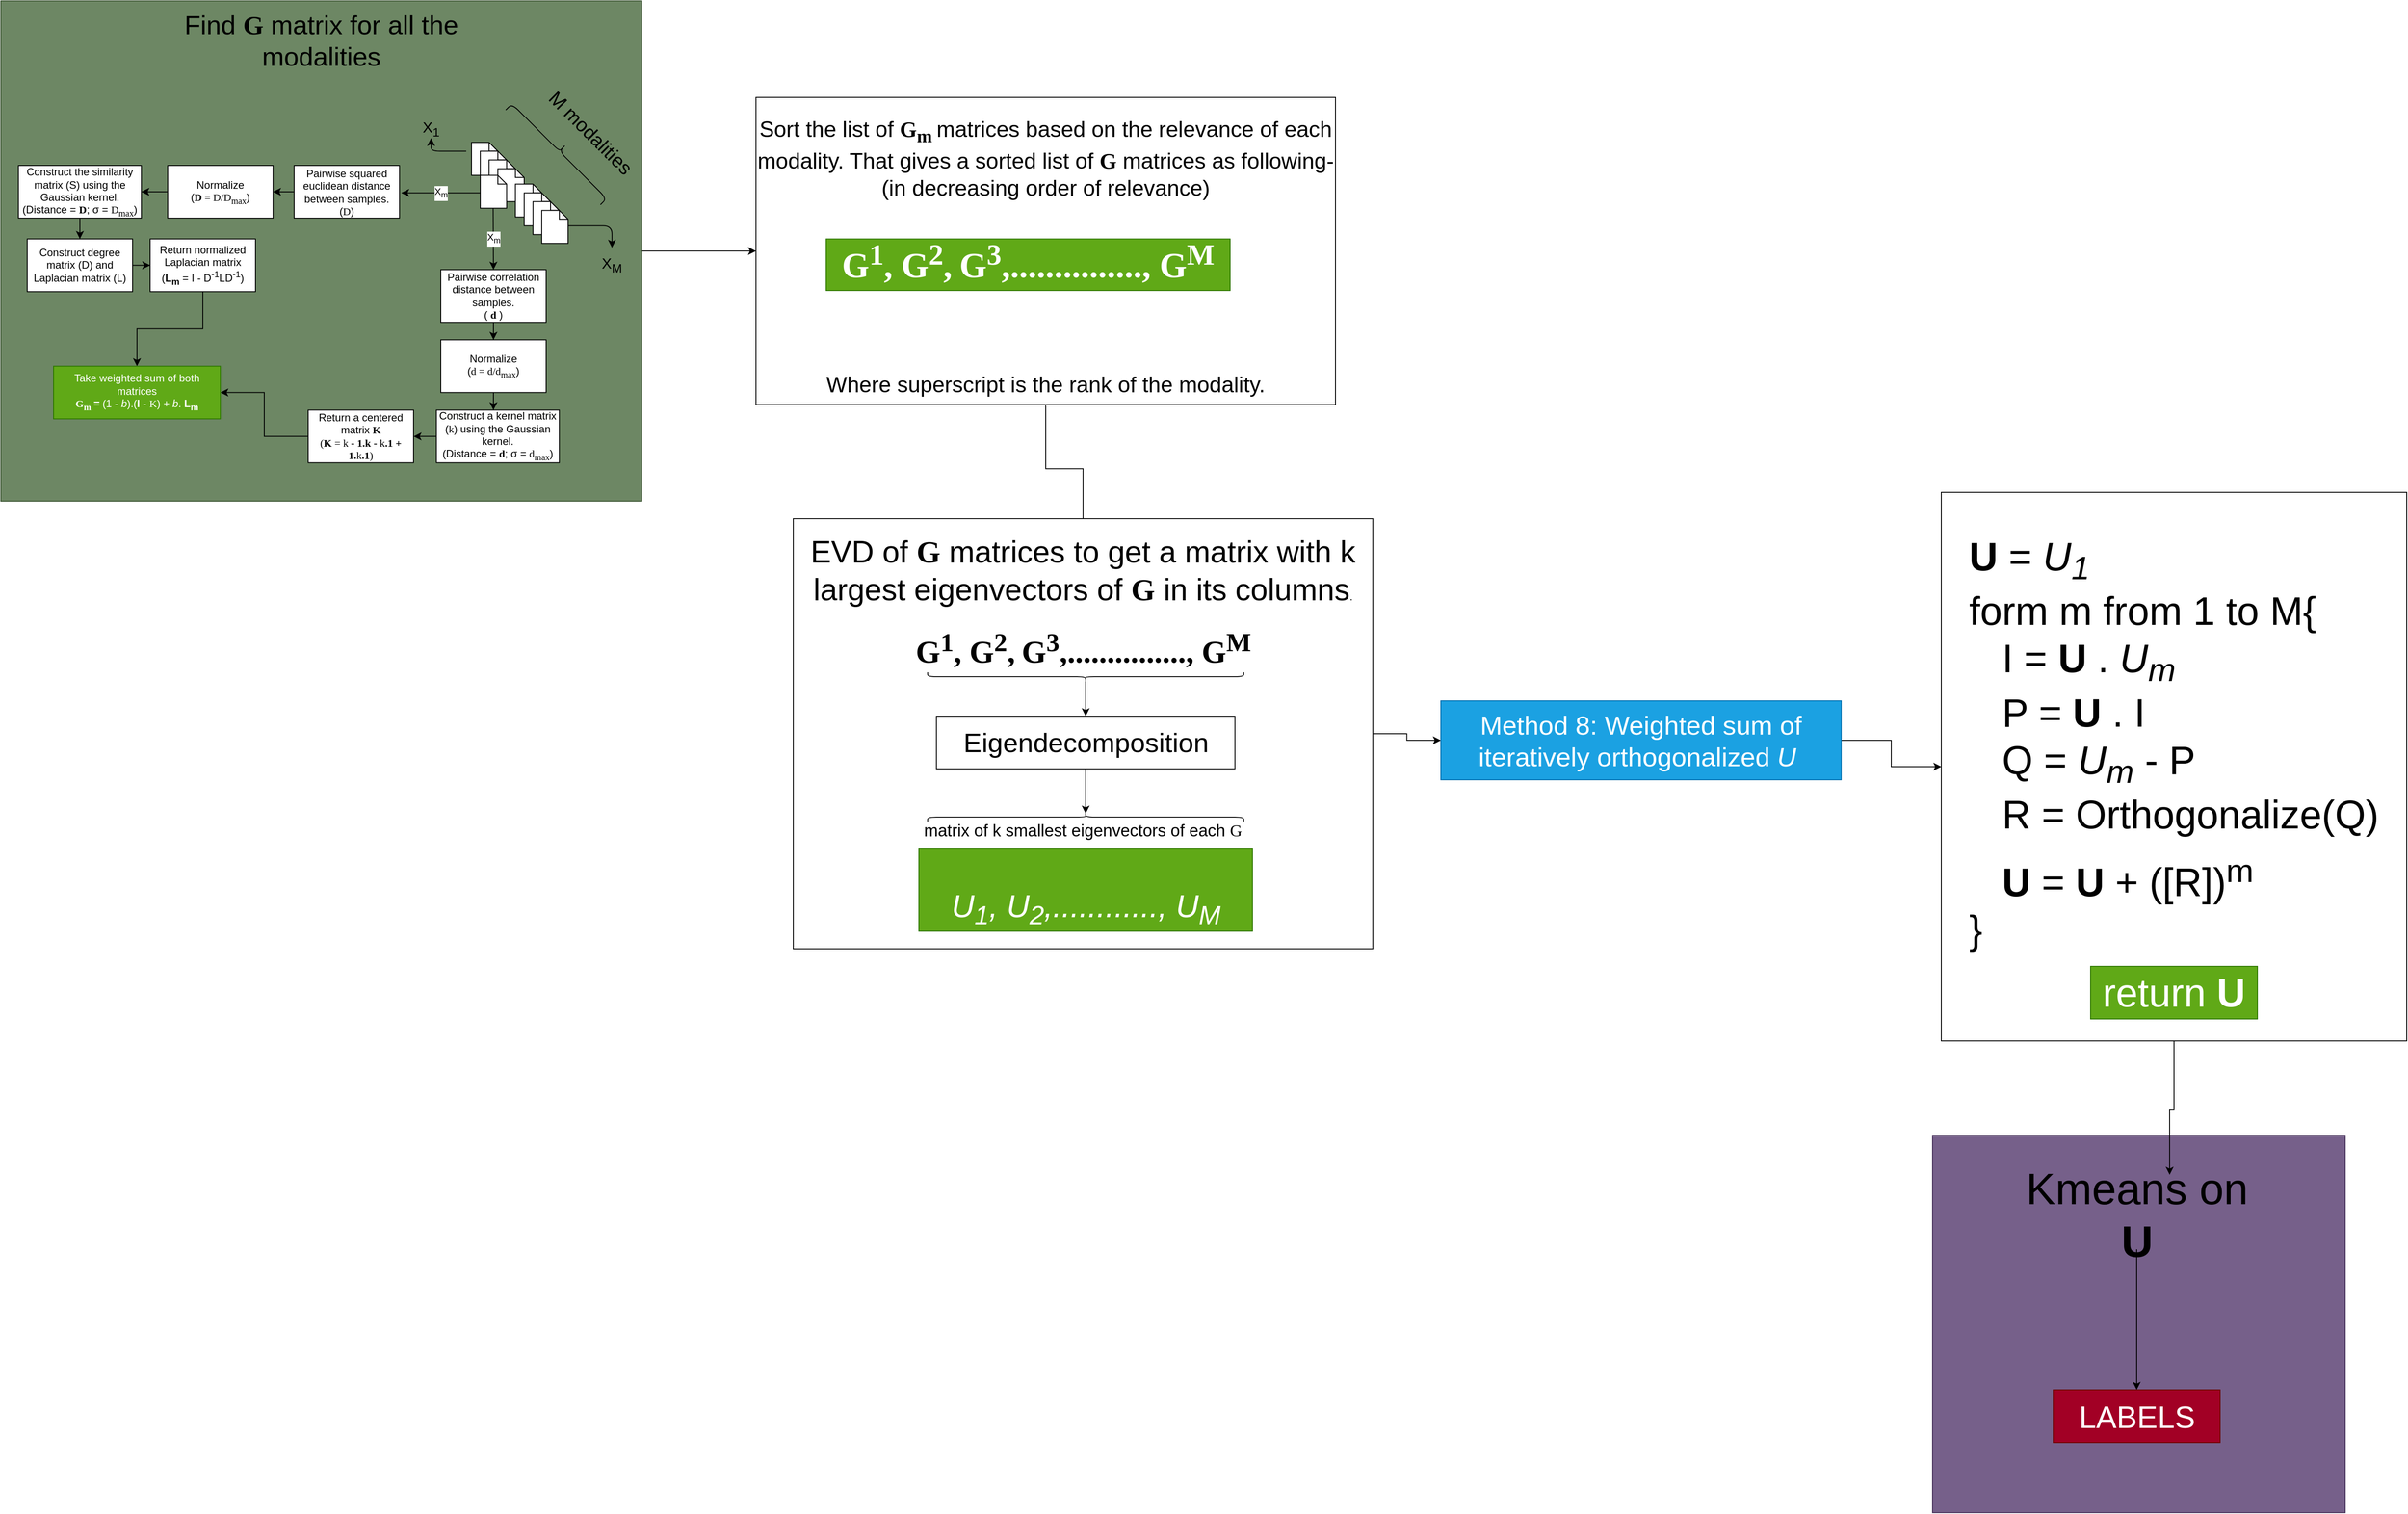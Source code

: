 <mxfile version="13.10.2" type="github">
  <diagram id="eScWJQXt0Zm0XJ2qCBdH" name="Page-1">
    <mxGraphModel dx="4005" dy="1805" grid="1" gridSize="10" guides="1" tooltips="1" connect="1" arrows="1" fold="1" page="1" pageScale="1" pageWidth="850" pageHeight="1100" math="0" shadow="0">
      <root>
        <mxCell id="0" />
        <mxCell id="1" parent="0" />
        <mxCell id="EXkiIg57ss1Epixbn9bt-1" style="edgeStyle=orthogonalEdgeStyle;rounded=0;orthogonalLoop=1;jettySize=auto;html=1;entryX=0;entryY=0.5;entryDx=0;entryDy=0;" edge="1" parent="1" source="EXkiIg57ss1Epixbn9bt-3" target="EXkiIg57ss1Epixbn9bt-44">
          <mxGeometry relative="1" as="geometry" />
        </mxCell>
        <mxCell id="EXkiIg57ss1Epixbn9bt-3" value="" style="rounded=0;whiteSpace=wrap;html=1;fillColor=#6d8764;strokeColor=#3A5431;fontColor=#ffffff;" vertex="1" parent="1">
          <mxGeometry x="-330" y="100" width="730" height="570" as="geometry" />
        </mxCell>
        <mxCell id="EXkiIg57ss1Epixbn9bt-4" value="" style="shape=note;whiteSpace=wrap;html=1;backgroundOutline=1;darkOpacity=0.05;size=10;" vertex="1" parent="1">
          <mxGeometry x="206" y="261.25" width="30" height="37.5" as="geometry" />
        </mxCell>
        <mxCell id="EXkiIg57ss1Epixbn9bt-5" value="" style="shape=note;whiteSpace=wrap;html=1;backgroundOutline=1;darkOpacity=0.05;size=10;" vertex="1" parent="1">
          <mxGeometry x="216" y="271.25" width="30" height="37.5" as="geometry" />
        </mxCell>
        <mxCell id="EXkiIg57ss1Epixbn9bt-6" value="" style="shape=note;whiteSpace=wrap;html=1;backgroundOutline=1;darkOpacity=0.05;size=10;" vertex="1" parent="1">
          <mxGeometry x="226" y="281.25" width="30" height="37.5" as="geometry" />
        </mxCell>
        <mxCell id="EXkiIg57ss1Epixbn9bt-7" value="" style="shape=note;whiteSpace=wrap;html=1;backgroundOutline=1;darkOpacity=0.05;size=10;" vertex="1" parent="1">
          <mxGeometry x="236" y="291.25" width="30" height="37.5" as="geometry" />
        </mxCell>
        <mxCell id="EXkiIg57ss1Epixbn9bt-8" value="" style="shape=note;whiteSpace=wrap;html=1;backgroundOutline=1;darkOpacity=0.05;size=10;" vertex="1" parent="1">
          <mxGeometry x="256" y="308.75" width="30" height="37.5" as="geometry" />
        </mxCell>
        <mxCell id="EXkiIg57ss1Epixbn9bt-9" value="" style="shape=note;whiteSpace=wrap;html=1;backgroundOutline=1;darkOpacity=0.05;size=10;" vertex="1" parent="1">
          <mxGeometry x="266" y="318.75" width="30" height="37.5" as="geometry" />
        </mxCell>
        <mxCell id="EXkiIg57ss1Epixbn9bt-10" value="" style="shape=note;whiteSpace=wrap;html=1;backgroundOutline=1;darkOpacity=0.05;size=10;" vertex="1" parent="1">
          <mxGeometry x="276" y="328.75" width="30" height="37.5" as="geometry" />
        </mxCell>
        <mxCell id="EXkiIg57ss1Epixbn9bt-11" value="" style="shape=note;whiteSpace=wrap;html=1;backgroundOutline=1;darkOpacity=0.05;size=10;" vertex="1" parent="1">
          <mxGeometry x="286" y="338.75" width="30" height="37.5" as="geometry" />
        </mxCell>
        <mxCell id="EXkiIg57ss1Epixbn9bt-12" value="" style="shape=note;whiteSpace=wrap;html=1;backgroundOutline=1;darkOpacity=0.05;size=10;" vertex="1" parent="1">
          <mxGeometry x="216" y="298.75" width="30" height="37.5" as="geometry" />
        </mxCell>
        <mxCell id="EXkiIg57ss1Epixbn9bt-13" value="" style="edgeStyle=segmentEdgeStyle;endArrow=classic;html=1;" edge="1" parent="1" target="EXkiIg57ss1Epixbn9bt-14">
          <mxGeometry width="50" height="50" relative="1" as="geometry">
            <mxPoint x="200" y="271.25" as="sourcePoint" />
            <mxPoint x="160" y="246.25" as="targetPoint" />
          </mxGeometry>
        </mxCell>
        <mxCell id="EXkiIg57ss1Epixbn9bt-14" value="&lt;font style=&quot;font-size: 17px&quot;&gt;X&lt;sub&gt;1&lt;/sub&gt;&lt;/font&gt;" style="text;html=1;strokeColor=none;fillColor=none;align=center;verticalAlign=middle;whiteSpace=wrap;rounded=0;" vertex="1" parent="1">
          <mxGeometry x="140" y="236.25" width="40" height="20" as="geometry" />
        </mxCell>
        <mxCell id="EXkiIg57ss1Epixbn9bt-15" value="" style="edgeStyle=segmentEdgeStyle;endArrow=classic;html=1;" edge="1" parent="1">
          <mxGeometry width="50" height="50" relative="1" as="geometry">
            <mxPoint x="316" y="356.25" as="sourcePoint" />
            <mxPoint x="366" y="381.25" as="targetPoint" />
          </mxGeometry>
        </mxCell>
        <mxCell id="EXkiIg57ss1Epixbn9bt-16" value="&lt;font style=&quot;font-size: 17px&quot;&gt;X&lt;sub&gt;M&lt;/sub&gt;&lt;/font&gt;" style="text;html=1;strokeColor=none;fillColor=none;align=center;verticalAlign=middle;whiteSpace=wrap;rounded=0;" vertex="1" parent="1">
          <mxGeometry x="346" y="391.25" width="40" height="20" as="geometry" />
        </mxCell>
        <mxCell id="EXkiIg57ss1Epixbn9bt-17" value="" style="endArrow=classic;html=1;" edge="1" parent="1">
          <mxGeometry relative="1" as="geometry">
            <mxPoint x="216" y="318.75" as="sourcePoint" />
            <mxPoint x="126" y="318.75" as="targetPoint" />
          </mxGeometry>
        </mxCell>
        <mxCell id="EXkiIg57ss1Epixbn9bt-18" value="X&lt;sub&gt;m&lt;/sub&gt;" style="edgeLabel;resizable=0;html=1;align=center;verticalAlign=middle;" connectable="0" vertex="1" parent="EXkiIg57ss1Epixbn9bt-17">
          <mxGeometry relative="1" as="geometry" />
        </mxCell>
        <mxCell id="EXkiIg57ss1Epixbn9bt-19" style="edgeStyle=orthogonalEdgeStyle;rounded=0;orthogonalLoop=1;jettySize=auto;html=1;" edge="1" parent="1" source="EXkiIg57ss1Epixbn9bt-20" target="EXkiIg57ss1Epixbn9bt-22">
          <mxGeometry relative="1" as="geometry">
            <mxPoint x="-60" y="317.5" as="targetPoint" />
          </mxGeometry>
        </mxCell>
        <mxCell id="EXkiIg57ss1Epixbn9bt-20" value="&lt;div&gt;Pairwise squared euclidean distance between samples.&lt;/div&gt;&lt;div&gt;(&lt;font data-font-src=&quot;https://fonts.googleapis.com/css?family=Dancing+Script&quot; face=&quot;Dancing Script&quot;&gt;D&lt;/font&gt;)&lt;br&gt;&lt;/div&gt;" style="rounded=0;whiteSpace=wrap;html=1;" vertex="1" parent="1">
          <mxGeometry x="4" y="287.5" width="120" height="60" as="geometry" />
        </mxCell>
        <mxCell id="EXkiIg57ss1Epixbn9bt-21" style="edgeStyle=orthogonalEdgeStyle;rounded=0;orthogonalLoop=1;jettySize=auto;html=1;" edge="1" parent="1" source="EXkiIg57ss1Epixbn9bt-22" target="EXkiIg57ss1Epixbn9bt-24">
          <mxGeometry relative="1" as="geometry">
            <mxPoint x="-180" y="317.5" as="targetPoint" />
          </mxGeometry>
        </mxCell>
        <mxCell id="EXkiIg57ss1Epixbn9bt-22" value="&lt;div&gt;Normalize &lt;font data-font-src=&quot;https://fonts.googleapis.com/css?family=Dancing+Script&quot; face=&quot;Dancing Script&quot;&gt;&lt;br&gt;&lt;/font&gt;&lt;/div&gt;&lt;div&gt;&lt;font data-font-src=&quot;https://fonts.googleapis.com/css?family=Dancing+Script&quot; face=&quot;Dancing Script&quot;&gt;&lt;font face=&quot;Helvetica&quot;&gt;(&lt;/font&gt;&lt;b&gt;D&lt;/b&gt; = D/D&lt;sub&gt;max&lt;/sub&gt;&lt;font face=&quot;Helvetica&quot;&gt;)&lt;/font&gt;&lt;/font&gt;&lt;/div&gt;" style="rounded=0;whiteSpace=wrap;html=1;" vertex="1" parent="1">
          <mxGeometry x="-140" y="287.5" width="120" height="60" as="geometry" />
        </mxCell>
        <mxCell id="EXkiIg57ss1Epixbn9bt-23" style="edgeStyle=orthogonalEdgeStyle;rounded=0;orthogonalLoop=1;jettySize=auto;html=1;" edge="1" parent="1" source="EXkiIg57ss1Epixbn9bt-24" target="EXkiIg57ss1Epixbn9bt-26">
          <mxGeometry relative="1" as="geometry">
            <mxPoint x="-240" y="376.25" as="targetPoint" />
          </mxGeometry>
        </mxCell>
        <mxCell id="EXkiIg57ss1Epixbn9bt-24" value="&lt;div&gt;Construct the similarity matrix (S) using the Gaussian kernel.&lt;/div&gt;&lt;div&gt;(Distance = &lt;b&gt;&lt;font data-font-src=&quot;https://fonts.googleapis.com/css?family=Dancing+Script&quot; face=&quot;Dancing Script&quot;&gt;D&lt;/font&gt;&lt;/b&gt;; &lt;span class=&quot;Grek headword&quot;&gt;σ = &lt;font data-font-src=&quot;https://fonts.googleapis.com/css?family=Dancing+Script&quot; face=&quot;Dancing Script&quot;&gt;D&lt;sub&gt;max&lt;/sub&gt;&lt;/font&gt;&lt;/span&gt;)&lt;br&gt;&lt;/div&gt;" style="rounded=0;whiteSpace=wrap;html=1;" vertex="1" parent="1">
          <mxGeometry x="-310" y="287.5" width="140" height="60" as="geometry" />
        </mxCell>
        <mxCell id="EXkiIg57ss1Epixbn9bt-25" style="edgeStyle=orthogonalEdgeStyle;rounded=0;orthogonalLoop=1;jettySize=auto;html=1;" edge="1" parent="1" source="EXkiIg57ss1Epixbn9bt-26" target="EXkiIg57ss1Epixbn9bt-28">
          <mxGeometry relative="1" as="geometry">
            <mxPoint x="-240" y="466.25" as="targetPoint" />
          </mxGeometry>
        </mxCell>
        <mxCell id="EXkiIg57ss1Epixbn9bt-26" value="Construct degree matrix (D) and Laplacian matrix (L)" style="rounded=0;whiteSpace=wrap;html=1;" vertex="1" parent="1">
          <mxGeometry x="-300" y="371.25" width="120" height="60" as="geometry" />
        </mxCell>
        <mxCell id="EXkiIg57ss1Epixbn9bt-27" style="edgeStyle=orthogonalEdgeStyle;rounded=0;orthogonalLoop=1;jettySize=auto;html=1;" edge="1" parent="1" source="EXkiIg57ss1Epixbn9bt-28" target="EXkiIg57ss1Epixbn9bt-39">
          <mxGeometry relative="1" as="geometry">
            <mxPoint x="-100" y="556.25" as="targetPoint" />
          </mxGeometry>
        </mxCell>
        <mxCell id="EXkiIg57ss1Epixbn9bt-28" value="&lt;div&gt;Return normalized Laplacian matrix&lt;/div&gt;&lt;div&gt;(&lt;b&gt;L&lt;sub&gt;m&lt;/sub&gt; &lt;/b&gt;=&lt;b&gt; &lt;/b&gt;I - D&lt;sup&gt;-1&lt;/sup&gt;LD&lt;sup&gt;-1&lt;/sup&gt;)&lt;br&gt;&lt;/div&gt;" style="rounded=0;whiteSpace=wrap;html=1;" vertex="1" parent="1">
          <mxGeometry x="-160" y="371.25" width="120" height="60" as="geometry" />
        </mxCell>
        <mxCell id="EXkiIg57ss1Epixbn9bt-29" value="" style="endArrow=classic;html=1;" edge="1" parent="1">
          <mxGeometry relative="1" as="geometry">
            <mxPoint x="230.66" y="336.25" as="sourcePoint" />
            <mxPoint x="231" y="406.25" as="targetPoint" />
          </mxGeometry>
        </mxCell>
        <mxCell id="EXkiIg57ss1Epixbn9bt-30" value="X&lt;sub&gt;m&lt;/sub&gt;" style="edgeLabel;resizable=0;html=1;align=center;verticalAlign=middle;" connectable="0" vertex="1" parent="EXkiIg57ss1Epixbn9bt-29">
          <mxGeometry relative="1" as="geometry" />
        </mxCell>
        <mxCell id="EXkiIg57ss1Epixbn9bt-31" style="edgeStyle=orthogonalEdgeStyle;rounded=0;orthogonalLoop=1;jettySize=auto;html=1;entryX=0.5;entryY=0;entryDx=0;entryDy=0;" edge="1" parent="1" source="EXkiIg57ss1Epixbn9bt-32" target="EXkiIg57ss1Epixbn9bt-34">
          <mxGeometry relative="1" as="geometry" />
        </mxCell>
        <mxCell id="EXkiIg57ss1Epixbn9bt-32" value="&lt;div&gt;Pairwise correlation distance between samples.&lt;/div&gt;&lt;div&gt;( &lt;b&gt;&lt;font data-font-src=&quot;https://fonts.googleapis.com/css?family=Dancing+Script&quot; face=&quot;Dancing Script&quot;&gt;d&lt;/font&gt;&lt;/b&gt; )&lt;br&gt;&lt;/div&gt;" style="rounded=0;whiteSpace=wrap;html=1;" vertex="1" parent="1">
          <mxGeometry x="171" y="406.25" width="120" height="60" as="geometry" />
        </mxCell>
        <mxCell id="EXkiIg57ss1Epixbn9bt-33" style="edgeStyle=orthogonalEdgeStyle;rounded=0;orthogonalLoop=1;jettySize=auto;html=1;entryX=0.464;entryY=0;entryDx=0;entryDy=0;entryPerimeter=0;" edge="1" parent="1" source="EXkiIg57ss1Epixbn9bt-34" target="EXkiIg57ss1Epixbn9bt-36">
          <mxGeometry relative="1" as="geometry" />
        </mxCell>
        <mxCell id="EXkiIg57ss1Epixbn9bt-34" value="&lt;div&gt;Normalize &lt;font data-font-src=&quot;https://fonts.googleapis.com/css?family=Dancing+Script&quot; face=&quot;Dancing Script&quot;&gt;&lt;br&gt;&lt;/font&gt;&lt;/div&gt;&lt;div&gt;&lt;font data-font-src=&quot;https://fonts.googleapis.com/css?family=Dancing+Script&quot; face=&quot;Dancing Script&quot;&gt;&lt;font face=&quot;Helvetica&quot;&gt;(&lt;/font&gt;d = d/d&lt;sub&gt;max&lt;/sub&gt;&lt;font face=&quot;Helvetica&quot;&gt;)&lt;/font&gt;&lt;/font&gt;&lt;/div&gt;" style="rounded=0;whiteSpace=wrap;html=1;" vertex="1" parent="1">
          <mxGeometry x="171" y="486.25" width="120" height="60" as="geometry" />
        </mxCell>
        <mxCell id="EXkiIg57ss1Epixbn9bt-35" style="edgeStyle=orthogonalEdgeStyle;rounded=0;orthogonalLoop=1;jettySize=auto;html=1;" edge="1" parent="1" source="EXkiIg57ss1Epixbn9bt-36" target="EXkiIg57ss1Epixbn9bt-38">
          <mxGeometry relative="1" as="geometry">
            <mxPoint x="236" y="646.25" as="targetPoint" />
          </mxGeometry>
        </mxCell>
        <mxCell id="EXkiIg57ss1Epixbn9bt-36" value="&lt;div&gt;Construct a kernel matrix (&lt;font data-font-src=&quot;https://fonts.googleapis.com/css?family=Dancing+Script&quot; face=&quot;Dancing Script&quot;&gt;k&lt;/font&gt;) using the Gaussian kernel.&lt;/div&gt;&lt;div&gt;(Distance = &lt;font face=&quot;Dancing Script&quot;&gt;&lt;b&gt;d&lt;/b&gt;&lt;/font&gt;; &lt;span class=&quot;Grek headword&quot;&gt;σ = &lt;font data-font-src=&quot;https://fonts.googleapis.com/css?family=Dancing+Script&quot; face=&quot;Dancing Script&quot;&gt;d&lt;sub&gt;max&lt;/sub&gt;&lt;/font&gt;&lt;/span&gt;)&lt;br&gt;&lt;/div&gt;" style="rounded=0;whiteSpace=wrap;html=1;" vertex="1" parent="1">
          <mxGeometry x="166" y="566.25" width="140" height="60" as="geometry" />
        </mxCell>
        <mxCell id="EXkiIg57ss1Epixbn9bt-37" style="edgeStyle=orthogonalEdgeStyle;rounded=0;orthogonalLoop=1;jettySize=auto;html=1;" edge="1" parent="1" source="EXkiIg57ss1Epixbn9bt-38" target="EXkiIg57ss1Epixbn9bt-39">
          <mxGeometry relative="1" as="geometry">
            <mxPoint x="-80" y="596.25" as="targetPoint" />
          </mxGeometry>
        </mxCell>
        <mxCell id="EXkiIg57ss1Epixbn9bt-38" value="&lt;div&gt;Return a centered matrix &lt;b&gt;&lt;font data-font-src=&quot;https://fonts.googleapis.com/css?family=Dancing+Script&quot; face=&quot;Dancing Script&quot;&gt;K&lt;/font&gt;&lt;/b&gt;&lt;/div&gt;&lt;div&gt;&lt;font data-font-src=&quot;https://fonts.googleapis.com/css?family=Dancing+Script&quot; face=&quot;Dancing Script&quot;&gt;(&lt;b&gt;K&lt;/b&gt; = k &lt;font face=&quot;Times New Roman&quot;&gt;&lt;b&gt;- 1.&lt;font data-font-src=&quot;https://fonts.googleapis.com/css?family=Dancing+Script&quot; face=&quot;Dancing Script&quot;&gt;k&lt;/font&gt; - &lt;/b&gt;&lt;font data-font-src=&quot;https://fonts.googleapis.com/css?family=Dancing+Script&quot; face=&quot;Dancing Script&quot;&gt;k&lt;/font&gt;&lt;b&gt;.1 + 1.&lt;/b&gt;&lt;font data-font-src=&quot;https://fonts.googleapis.com/css?family=Dancing+Script&quot; face=&quot;Dancing Script&quot;&gt;k&lt;/font&gt;&lt;b&gt;.1&lt;/b&gt;&lt;/font&gt;)&lt;/font&gt;&lt;/div&gt;" style="rounded=0;whiteSpace=wrap;html=1;" vertex="1" parent="1">
          <mxGeometry x="20" y="566.25" width="120" height="60" as="geometry" />
        </mxCell>
        <mxCell id="EXkiIg57ss1Epixbn9bt-39" value="&lt;div&gt;Take weighted sum of both matrices&lt;/div&gt;&lt;div&gt;&lt;b&gt;&lt;font data-font-src=&quot;https://fonts.googleapis.com/css?family=Dancing+Script&quot; face=&quot;Dancing Script&quot;&gt;G&lt;sub&gt;m&lt;/sub&gt; &lt;font face=&quot;Helvetica&quot;&gt;=&lt;/font&gt; &lt;/font&gt;&lt;/b&gt;&lt;font data-font-src=&quot;https://fonts.googleapis.com/css?family=Dancing+Script&quot; face=&quot;Dancing Script&quot;&gt;&lt;font face=&quot;Helvetica&quot;&gt;(1 - &lt;i&gt;b&lt;/i&gt;).(&lt;b&gt;I&lt;/b&gt; - &lt;font data-font-src=&quot;https://fonts.googleapis.com/css?family=Dancing+Script&quot; face=&quot;Dancing Script&quot;&gt;K&lt;/font&gt;) +&lt;i&gt; b&lt;/i&gt;. &lt;b&gt;L&lt;sub&gt;m&lt;/sub&gt;&lt;/b&gt;&lt;/font&gt;&lt;/font&gt;&lt;br&gt;&lt;/div&gt;" style="rounded=0;whiteSpace=wrap;html=1;fillColor=#60a917;strokeColor=#2D7600;fontColor=#ffffff;" vertex="1" parent="1">
          <mxGeometry x="-270" y="516.25" width="190" height="60" as="geometry" />
        </mxCell>
        <mxCell id="EXkiIg57ss1Epixbn9bt-40" value="" style="shape=curlyBracket;whiteSpace=wrap;html=1;rounded=1;rotation=135;" vertex="1" parent="1">
          <mxGeometry x="296" y="195" width="20" height="152.5" as="geometry" />
        </mxCell>
        <mxCell id="EXkiIg57ss1Epixbn9bt-41" value="&lt;font style=&quot;font-size: 22px&quot;&gt;M modalities&lt;/font&gt;" style="text;html=1;strokeColor=none;fillColor=none;align=center;verticalAlign=middle;whiteSpace=wrap;rounded=0;rotation=45;" vertex="1" parent="1">
          <mxGeometry x="276" y="241.25" width="130" height="20" as="geometry" />
        </mxCell>
        <mxCell id="EXkiIg57ss1Epixbn9bt-42" value="&lt;font style=&quot;font-size: 30px&quot;&gt;Find &lt;/font&gt;&lt;font style=&quot;font-size: 30px&quot;&gt;&lt;b&gt;&lt;font data-font-src=&quot;https://fonts.googleapis.com/css?family=Dancing+Script&quot; face=&quot;Dancing Script&quot;&gt;G&lt;/font&gt;&lt;/b&gt; matrix for all the modalities&lt;/font&gt;" style="text;html=1;strokeColor=none;fillColor=none;align=center;verticalAlign=middle;whiteSpace=wrap;rounded=0;" vertex="1" parent="1">
          <mxGeometry x="-122" y="135" width="314" height="20" as="geometry" />
        </mxCell>
        <mxCell id="EXkiIg57ss1Epixbn9bt-43" style="edgeStyle=orthogonalEdgeStyle;rounded=0;orthogonalLoop=1;jettySize=auto;html=1;entryX=0.5;entryY=0;entryDx=0;entryDy=0;" edge="1" parent="1" source="EXkiIg57ss1Epixbn9bt-44" target="EXkiIg57ss1Epixbn9bt-65">
          <mxGeometry relative="1" as="geometry" />
        </mxCell>
        <mxCell id="EXkiIg57ss1Epixbn9bt-44" value="" style="rounded=0;whiteSpace=wrap;html=1;" vertex="1" parent="1">
          <mxGeometry x="530" y="210" width="660" height="350" as="geometry" />
        </mxCell>
        <mxCell id="EXkiIg57ss1Epixbn9bt-45" value="&lt;font style=&quot;font-size: 25px&quot;&gt;&lt;br&gt;&lt;/font&gt;&lt;div style=&quot;font-size: 25px&quot;&gt;&lt;font style=&quot;font-size: 25px&quot;&gt;Sort the list of &lt;/font&gt;&lt;font style=&quot;font-size: 25px&quot;&gt;&lt;b&gt;&lt;font data-font-src=&quot;https://fonts.googleapis.com/css?family=Dancing+Script&quot; style=&quot;font-size: 25px&quot; face=&quot;Dancing Script&quot;&gt;G&lt;sub&gt;m&lt;/sub&gt;&lt;/font&gt;&lt;/b&gt;&lt;/font&gt;&lt;font style=&quot;font-size: 25px&quot;&gt;&lt;b&gt;&lt;font data-font-src=&quot;https://fonts.googleapis.com/css?family=Dancing+Script&quot; style=&quot;font-size: 25px&quot; face=&quot;Dancing Script&quot;&gt;&lt;sub&gt; &lt;/sub&gt;&lt;/font&gt;&lt;/b&gt;&lt;/font&gt;&lt;font style=&quot;font-size: 25px&quot;&gt;matrices based on the relevance of each modality.&lt;/font&gt;&lt;font style=&quot;font-size: 25px&quot;&gt; &lt;font style=&quot;font-size: 25px&quot;&gt;That gives a sorted list of &lt;/font&gt;&lt;font style=&quot;font-size: 25px&quot;&gt;&lt;font style=&quot;font-size: 25px&quot;&gt;&lt;b&gt;&lt;font data-font-src=&quot;https://fonts.googleapis.com/css?family=Dancing+Script&quot; style=&quot;font-size: 25px&quot; face=&quot;Dancing Script&quot;&gt;G&lt;/font&gt;&lt;/b&gt;&lt;/font&gt; matrices as following- &lt;br&gt;&lt;/font&gt;&lt;/font&gt;&lt;/div&gt;&lt;div style=&quot;font-size: 25px&quot;&gt;&lt;font style=&quot;font-size: 25px&quot;&gt;(in decreasing order of relevance)&lt;/font&gt;&lt;/div&gt;" style="text;html=1;strokeColor=none;fillColor=none;align=center;verticalAlign=middle;whiteSpace=wrap;rounded=0;" vertex="1" parent="1">
          <mxGeometry x="525" y="220" width="670" height="88.75" as="geometry" />
        </mxCell>
        <mxCell id="EXkiIg57ss1Epixbn9bt-46" value="&lt;font style=&quot;font-size: 40px&quot;&gt;&lt;b&gt;&lt;font data-font-src=&quot;https://fonts.googleapis.com/css?family=Dancing+Script&quot; style=&quot;font-size: 40px&quot; face=&quot;Dancing Script&quot;&gt;G&lt;sup&gt;1&lt;/sup&gt;&lt;/font&gt;&lt;/b&gt;&lt;/font&gt;&lt;font style=&quot;font-size: 40px&quot;&gt;&lt;b&gt;&lt;font data-font-src=&quot;https://fonts.googleapis.com/css?family=Dancing+Script&quot; style=&quot;font-size: 40px&quot; face=&quot;Dancing Script&quot;&gt;&lt;font style=&quot;font-size: 40px&quot;&gt;&lt;b&gt;&lt;font data-font-src=&quot;https://fonts.googleapis.com/css?family=Dancing+Script&quot; style=&quot;font-size: 40px&quot; face=&quot;Dancing Script&quot;&gt;&lt;font style=&quot;font-size: 40px&quot; face=&quot;Times New Roman&quot;&gt;,&lt;/font&gt;&lt;/font&gt;&lt;/b&gt;&lt;/font&gt; &lt;/font&gt;&lt;/b&gt;&lt;/font&gt;&lt;font style=&quot;font-size: 40px&quot;&gt;&lt;b&gt;&lt;font data-font-src=&quot;https://fonts.googleapis.com/css?family=Dancing+Script&quot; style=&quot;font-size: 40px&quot; face=&quot;Dancing Script&quot;&gt;&lt;font style=&quot;font-size: 40px&quot;&gt;&lt;b&gt;&lt;font data-font-src=&quot;https://fonts.googleapis.com/css?family=Dancing+Script&quot; style=&quot;font-size: 40px&quot; face=&quot;Dancing Script&quot;&gt;G&lt;sup&gt;2&lt;/sup&gt;&lt;/font&gt;&lt;/b&gt;&lt;/font&gt;&lt;/font&gt;&lt;/b&gt;&lt;/font&gt;&lt;font style=&quot;font-size: 40px&quot;&gt;&lt;b&gt;&lt;font data-font-src=&quot;https://fonts.googleapis.com/css?family=Dancing+Script&quot; style=&quot;font-size: 40px&quot; face=&quot;Dancing Script&quot;&gt;&lt;font style=&quot;font-size: 40px&quot;&gt;&lt;b&gt;&lt;font data-font-src=&quot;https://fonts.googleapis.com/css?family=Dancing+Script&quot; style=&quot;font-size: 40px&quot; face=&quot;Dancing Script&quot;&gt;&lt;font style=&quot;font-size: 40px&quot;&gt;&lt;b&gt;&lt;font data-font-src=&quot;https://fonts.googleapis.com/css?family=Dancing+Script&quot; style=&quot;font-size: 40px&quot; face=&quot;Dancing Script&quot;&gt;&lt;font style=&quot;font-size: 40px&quot; face=&quot;Times New Roman&quot;&gt;,&lt;/font&gt;&lt;/font&gt;&lt;/b&gt;&lt;/font&gt;&lt;sub&gt; &lt;/sub&gt;&lt;/font&gt;&lt;/b&gt;&lt;/font&gt;&lt;/font&gt;&lt;/b&gt;&lt;/font&gt;&lt;font style=&quot;font-size: 40px&quot;&gt;&lt;b&gt;&lt;font data-font-src=&quot;https://fonts.googleapis.com/css?family=Dancing+Script&quot; style=&quot;font-size: 40px&quot; face=&quot;Dancing Script&quot;&gt;&lt;font style=&quot;font-size: 40px&quot;&gt;&lt;b&gt;&lt;font data-font-src=&quot;https://fonts.googleapis.com/css?family=Dancing+Script&quot; style=&quot;font-size: 40px&quot; face=&quot;Dancing Script&quot;&gt;&lt;font style=&quot;font-size: 40px&quot;&gt;&lt;b&gt;&lt;font data-font-src=&quot;https://fonts.googleapis.com/css?family=Dancing+Script&quot; style=&quot;font-size: 40px&quot; face=&quot;Dancing Script&quot;&gt;G&lt;sup&gt;3&lt;/sup&gt;&lt;/font&gt;&lt;/b&gt;&lt;/font&gt;&lt;/font&gt;&lt;/b&gt;&lt;/font&gt;&lt;/font&gt;&lt;/b&gt;&lt;/font&gt;&lt;font style=&quot;font-size: 40px&quot;&gt;&lt;b&gt;&lt;font data-font-src=&quot;https://fonts.googleapis.com/css?family=Dancing+Script&quot; style=&quot;font-size: 40px&quot; face=&quot;Dancing Script&quot;&gt;&lt;font style=&quot;font-size: 40px&quot;&gt;&lt;b&gt;&lt;font data-font-src=&quot;https://fonts.googleapis.com/css?family=Dancing+Script&quot; style=&quot;font-size: 40px&quot; face=&quot;Dancing Script&quot;&gt;&lt;font style=&quot;font-size: 40px&quot;&gt;&lt;b&gt;&lt;font data-font-src=&quot;https://fonts.googleapis.com/css?family=Dancing+Script&quot; style=&quot;font-size: 40px&quot; face=&quot;Dancing Script&quot;&gt;&lt;font style=&quot;font-size: 40px&quot;&gt;&lt;b&gt;&lt;font data-font-src=&quot;https://fonts.googleapis.com/css?family=Dancing+Script&quot; style=&quot;font-size: 40px&quot; face=&quot;Dancing Script&quot;&gt;&lt;font style=&quot;font-size: 40px&quot; face=&quot;Times New Roman&quot;&gt;,&lt;/font&gt;&lt;/font&gt;&lt;/b&gt;&lt;/font&gt;...............&lt;/font&gt;&lt;/b&gt;&lt;/font&gt;&lt;/font&gt;&lt;/b&gt;&lt;/font&gt;&lt;/font&gt;&lt;/b&gt;&lt;/font&gt;&lt;font style=&quot;font-size: 40px&quot;&gt;&lt;b&gt;&lt;font data-font-src=&quot;https://fonts.googleapis.com/css?family=Dancing+Script&quot; style=&quot;font-size: 40px&quot; face=&quot;Dancing Script&quot;&gt;&lt;font style=&quot;font-size: 40px&quot;&gt;&lt;b&gt;&lt;font data-font-src=&quot;https://fonts.googleapis.com/css?family=Dancing+Script&quot; style=&quot;font-size: 40px&quot; face=&quot;Dancing Script&quot;&gt;&lt;font style=&quot;font-size: 40px&quot; face=&quot;Times New Roman&quot;&gt;, &lt;/font&gt;&lt;/font&gt;&lt;/b&gt;&lt;/font&gt;G&lt;sup&gt;M&lt;/sup&gt; &lt;br&gt;&lt;/font&gt;&lt;/b&gt;&lt;/font&gt;" style="text;html=1;strokeColor=#2D7600;fillColor=#60a917;align=center;verticalAlign=middle;whiteSpace=wrap;rounded=0;fontColor=#ffffff;" vertex="1" parent="1">
          <mxGeometry x="610" y="371.25" width="460" height="58.75" as="geometry" />
        </mxCell>
        <mxCell id="EXkiIg57ss1Epixbn9bt-48" value="&lt;font style=&quot;font-size: 25px&quot;&gt;Where superscript is the rank of the modality.&lt;br&gt;&lt;/font&gt;" style="text;html=1;strokeColor=none;fillColor=none;align=center;verticalAlign=middle;whiteSpace=wrap;rounded=0;" vertex="1" parent="1">
          <mxGeometry x="550" y="526.25" width="620" height="20" as="geometry" />
        </mxCell>
        <mxCell id="EXkiIg57ss1Epixbn9bt-159" style="edgeStyle=orthogonalEdgeStyle;rounded=0;orthogonalLoop=1;jettySize=auto;html=1;" edge="1" parent="1" source="EXkiIg57ss1Epixbn9bt-57" target="EXkiIg57ss1Epixbn9bt-142">
          <mxGeometry relative="1" as="geometry" />
        </mxCell>
        <mxCell id="EXkiIg57ss1Epixbn9bt-57" value="" style="rounded=0;whiteSpace=wrap;html=1;" vertex="1" parent="1">
          <mxGeometry x="572.5" y="690" width="660" height="490" as="geometry" />
        </mxCell>
        <mxCell id="EXkiIg57ss1Epixbn9bt-58" value="&lt;font style=&quot;font-size: 36px&quot;&gt;&lt;b&gt;&lt;font data-font-src=&quot;https://fonts.googleapis.com/css?family=Dancing+Script&quot; style=&quot;font-size: 36px&quot; face=&quot;Dancing Script&quot;&gt;G&lt;sup&gt;1&lt;/sup&gt;&lt;/font&gt;&lt;/b&gt;&lt;/font&gt;&lt;font style=&quot;font-size: 36px&quot;&gt;&lt;b&gt;&lt;font data-font-src=&quot;https://fonts.googleapis.com/css?family=Dancing+Script&quot; style=&quot;font-size: 36px&quot; face=&quot;Dancing Script&quot;&gt;&lt;font style=&quot;font-size: 36px&quot;&gt;&lt;b&gt;&lt;font data-font-src=&quot;https://fonts.googleapis.com/css?family=Dancing+Script&quot; style=&quot;font-size: 36px&quot; face=&quot;Dancing Script&quot;&gt;&lt;font style=&quot;font-size: 36px&quot; face=&quot;Times New Roman&quot;&gt;,&lt;/font&gt;&lt;/font&gt;&lt;/b&gt;&lt;/font&gt; &lt;/font&gt;&lt;/b&gt;&lt;/font&gt;&lt;font style=&quot;font-size: 36px&quot;&gt;&lt;b&gt;&lt;font data-font-src=&quot;https://fonts.googleapis.com/css?family=Dancing+Script&quot; style=&quot;font-size: 36px&quot; face=&quot;Dancing Script&quot;&gt;&lt;font style=&quot;font-size: 36px&quot;&gt;&lt;b&gt;&lt;font data-font-src=&quot;https://fonts.googleapis.com/css?family=Dancing+Script&quot; style=&quot;font-size: 36px&quot; face=&quot;Dancing Script&quot;&gt;G&lt;sup&gt;2&lt;/sup&gt;&lt;/font&gt;&lt;/b&gt;&lt;/font&gt;&lt;/font&gt;&lt;/b&gt;&lt;/font&gt;&lt;font style=&quot;font-size: 36px&quot;&gt;&lt;b&gt;&lt;font data-font-src=&quot;https://fonts.googleapis.com/css?family=Dancing+Script&quot; style=&quot;font-size: 36px&quot; face=&quot;Dancing Script&quot;&gt;&lt;font style=&quot;font-size: 36px&quot;&gt;&lt;b&gt;&lt;font data-font-src=&quot;https://fonts.googleapis.com/css?family=Dancing+Script&quot; style=&quot;font-size: 36px&quot; face=&quot;Dancing Script&quot;&gt;&lt;font style=&quot;font-size: 36px&quot;&gt;&lt;b&gt;&lt;font data-font-src=&quot;https://fonts.googleapis.com/css?family=Dancing+Script&quot; style=&quot;font-size: 36px&quot; face=&quot;Dancing Script&quot;&gt;&lt;font style=&quot;font-size: 36px&quot; face=&quot;Times New Roman&quot;&gt;,&lt;/font&gt;&lt;/font&gt;&lt;/b&gt;&lt;/font&gt;&lt;sub&gt; &lt;/sub&gt;&lt;/font&gt;&lt;/b&gt;&lt;/font&gt;&lt;/font&gt;&lt;/b&gt;&lt;/font&gt;&lt;font style=&quot;font-size: 36px&quot;&gt;&lt;b&gt;&lt;font data-font-src=&quot;https://fonts.googleapis.com/css?family=Dancing+Script&quot; style=&quot;font-size: 36px&quot; face=&quot;Dancing Script&quot;&gt;&lt;font style=&quot;font-size: 36px&quot;&gt;&lt;b&gt;&lt;font data-font-src=&quot;https://fonts.googleapis.com/css?family=Dancing+Script&quot; style=&quot;font-size: 36px&quot; face=&quot;Dancing Script&quot;&gt;&lt;font style=&quot;font-size: 36px&quot;&gt;&lt;b&gt;&lt;font data-font-src=&quot;https://fonts.googleapis.com/css?family=Dancing+Script&quot; style=&quot;font-size: 36px&quot; face=&quot;Dancing Script&quot;&gt;G&lt;sup&gt;3&lt;/sup&gt;&lt;/font&gt;&lt;/b&gt;&lt;/font&gt;&lt;/font&gt;&lt;/b&gt;&lt;/font&gt;&lt;/font&gt;&lt;/b&gt;&lt;/font&gt;&lt;font style=&quot;font-size: 36px&quot;&gt;&lt;b&gt;&lt;font data-font-src=&quot;https://fonts.googleapis.com/css?family=Dancing+Script&quot; style=&quot;font-size: 36px&quot; face=&quot;Dancing Script&quot;&gt;&lt;font style=&quot;font-size: 36px&quot;&gt;&lt;b&gt;&lt;font data-font-src=&quot;https://fonts.googleapis.com/css?family=Dancing+Script&quot; style=&quot;font-size: 36px&quot; face=&quot;Dancing Script&quot;&gt;&lt;font style=&quot;font-size: 36px&quot;&gt;&lt;b&gt;&lt;font data-font-src=&quot;https://fonts.googleapis.com/css?family=Dancing+Script&quot; style=&quot;font-size: 36px&quot; face=&quot;Dancing Script&quot;&gt;&lt;font style=&quot;font-size: 36px&quot;&gt;&lt;b&gt;&lt;font data-font-src=&quot;https://fonts.googleapis.com/css?family=Dancing+Script&quot; style=&quot;font-size: 36px&quot; face=&quot;Dancing Script&quot;&gt;&lt;font style=&quot;font-size: 36px&quot; face=&quot;Times New Roman&quot;&gt;,&lt;/font&gt;&lt;/font&gt;&lt;/b&gt;&lt;/font&gt;...............&lt;/font&gt;&lt;/b&gt;&lt;/font&gt;&lt;/font&gt;&lt;/b&gt;&lt;/font&gt;&lt;/font&gt;&lt;/b&gt;&lt;/font&gt;&lt;font style=&quot;font-size: 36px&quot;&gt;&lt;b&gt;&lt;font data-font-src=&quot;https://fonts.googleapis.com/css?family=Dancing+Script&quot; style=&quot;font-size: 36px&quot; face=&quot;Dancing Script&quot;&gt;&lt;font style=&quot;font-size: 36px&quot;&gt;&lt;b&gt;&lt;font data-font-src=&quot;https://fonts.googleapis.com/css?family=Dancing+Script&quot; style=&quot;font-size: 36px&quot; face=&quot;Dancing Script&quot;&gt;&lt;font style=&quot;font-size: 36px&quot; face=&quot;Times New Roman&quot;&gt;, &lt;/font&gt;&lt;/font&gt;&lt;/b&gt;&lt;/font&gt;G&lt;sup&gt;M&lt;/sup&gt; &lt;br&gt;&lt;/font&gt;&lt;/b&gt;&lt;/font&gt;" style="text;html=1;strokeColor=none;fillColor=none;align=center;verticalAlign=middle;whiteSpace=wrap;rounded=0;" vertex="1" parent="1">
          <mxGeometry x="672.5" y="811.25" width="460" height="58.75" as="geometry" />
        </mxCell>
        <mxCell id="EXkiIg57ss1Epixbn9bt-59" style="edgeStyle=orthogonalEdgeStyle;rounded=0;orthogonalLoop=1;jettySize=auto;html=1;entryX=0.1;entryY=0.5;entryDx=0;entryDy=0;entryPerimeter=0;" edge="1" parent="1" source="EXkiIg57ss1Epixbn9bt-60" target="EXkiIg57ss1Epixbn9bt-64">
          <mxGeometry relative="1" as="geometry" />
        </mxCell>
        <mxCell id="EXkiIg57ss1Epixbn9bt-60" value="&lt;font style=&quot;font-size: 31px&quot;&gt;Eigendecomposition&lt;/font&gt;" style="rounded=0;whiteSpace=wrap;html=1;" vertex="1" parent="1">
          <mxGeometry x="735.5" y="915" width="340" height="60" as="geometry" />
        </mxCell>
        <mxCell id="EXkiIg57ss1Epixbn9bt-61" style="edgeStyle=orthogonalEdgeStyle;rounded=0;orthogonalLoop=1;jettySize=auto;html=1;entryX=0.5;entryY=0;entryDx=0;entryDy=0;" edge="1" parent="1" source="EXkiIg57ss1Epixbn9bt-62" target="EXkiIg57ss1Epixbn9bt-60">
          <mxGeometry relative="1" as="geometry" />
        </mxCell>
        <mxCell id="EXkiIg57ss1Epixbn9bt-62" value="" style="shape=curlyBracket;whiteSpace=wrap;html=1;rounded=1;rotation=-90;" vertex="1" parent="1">
          <mxGeometry x="900.5" y="690" width="10" height="360" as="geometry" />
        </mxCell>
        <mxCell id="EXkiIg57ss1Epixbn9bt-63" value="&lt;font style=&quot;font-size: 36px&quot;&gt;&lt;br&gt;&lt;i&gt;&lt;font style=&quot;font-size: 36px&quot;&gt;U&lt;sub&gt;1&lt;/sub&gt;,&lt;/font&gt;&lt;font style=&quot;font-size: 36px&quot;&gt; U&lt;sub&gt;2&lt;/sub&gt;,............, U&lt;sub&gt;M&lt;/sub&gt;&lt;br&gt;&lt;/font&gt;&lt;/i&gt;&lt;/font&gt;" style="text;html=1;strokeColor=#2D7600;fillColor=#60a917;align=center;verticalAlign=middle;whiteSpace=wrap;rounded=0;fontColor=#ffffff;" vertex="1" parent="1">
          <mxGeometry x="715.5" y="1066.25" width="380" height="93.75" as="geometry" />
        </mxCell>
        <mxCell id="EXkiIg57ss1Epixbn9bt-64" value="" style="shape=curlyBracket;whiteSpace=wrap;html=1;rounded=1;rotation=90;" vertex="1" parent="1">
          <mxGeometry x="900.5" y="850" width="10" height="360" as="geometry" />
        </mxCell>
        <mxCell id="EXkiIg57ss1Epixbn9bt-65" value="&lt;font style=&quot;font-size: 35px&quot;&gt;EVD of &lt;/font&gt;&lt;font style=&quot;font-size: 35px&quot;&gt;&lt;font style=&quot;font-size: 25px&quot;&gt;&lt;b style=&quot;font-size: 35px&quot;&gt;&lt;font data-font-src=&quot;https://fonts.googleapis.com/css?family=Dancing+Script&quot; style=&quot;font-size: 35px&quot; face=&quot;Dancing Script&quot;&gt;G&lt;/font&gt;&lt;/b&gt;&lt;/font&gt; matrices to get a matrix with k largest eigenvectors of &lt;/font&gt;&lt;font style=&quot;font-size: 35px&quot;&gt;&lt;font style=&quot;font-size: 25px&quot;&gt;&lt;b style=&quot;font-size: 35px&quot;&gt;&lt;font data-font-src=&quot;https://fonts.googleapis.com/css?family=Dancing+Script&quot; style=&quot;font-size: 35px&quot; face=&quot;Dancing Script&quot;&gt;G&lt;/font&gt;&lt;/b&gt;&lt;/font&gt; in its columns&lt;/font&gt;." style="text;html=1;strokeColor=none;fillColor=none;align=center;verticalAlign=middle;whiteSpace=wrap;rounded=0;" vertex="1" parent="1">
          <mxGeometry x="540" y="706.25" width="725" height="85" as="geometry" />
        </mxCell>
        <mxCell id="EXkiIg57ss1Epixbn9bt-131" value="" style="rounded=0;whiteSpace=wrap;html=1;fillColor=#76608a;strokeColor=#432D57;fontColor=#ffffff;" vertex="1" parent="1">
          <mxGeometry x="1870" y="1392.5" width="470" height="430" as="geometry" />
        </mxCell>
        <mxCell id="EXkiIg57ss1Epixbn9bt-132" style="edgeStyle=orthogonalEdgeStyle;rounded=0;orthogonalLoop=1;jettySize=auto;html=1;" edge="1" parent="1" source="EXkiIg57ss1Epixbn9bt-133" target="EXkiIg57ss1Epixbn9bt-134">
          <mxGeometry relative="1" as="geometry" />
        </mxCell>
        <mxCell id="EXkiIg57ss1Epixbn9bt-133" value="&lt;font style=&quot;font-size: 50px&quot;&gt;Kmeans on &lt;b&gt;U&lt;/b&gt;&lt;br&gt;&lt;/font&gt;" style="text;html=1;strokeColor=none;fillColor=none;align=center;verticalAlign=middle;whiteSpace=wrap;rounded=0;" vertex="1" parent="1">
          <mxGeometry x="1967.5" y="1442.5" width="270" height="80" as="geometry" />
        </mxCell>
        <mxCell id="EXkiIg57ss1Epixbn9bt-134" value="&lt;font style=&quot;font-size: 35px&quot;&gt;LABELS&lt;/font&gt;" style="rounded=0;whiteSpace=wrap;html=1;fillColor=#a20025;strokeColor=#6F0000;fontColor=#ffffff;" vertex="1" parent="1">
          <mxGeometry x="2007.5" y="1682.5" width="190" height="60" as="geometry" />
        </mxCell>
        <mxCell id="EXkiIg57ss1Epixbn9bt-135" value="&lt;font style=&quot;font-size: 19px&quot;&gt;matrix of k smallest eigenvectors of each &lt;font data-font-src=&quot;https://fonts.googleapis.com/css?family=Dancing+Script&quot; style=&quot;font-size: 19px&quot; face=&quot;Dancing Script&quot;&gt;G&lt;/font&gt;&lt;br&gt;&lt;/font&gt;" style="text;html=1;strokeColor=none;fillColor=none;align=center;verticalAlign=middle;whiteSpace=wrap;rounded=0;" vertex="1" parent="1">
          <mxGeometry x="705" y="1036.25" width="395" height="20" as="geometry" />
        </mxCell>
        <mxCell id="EXkiIg57ss1Epixbn9bt-141" style="edgeStyle=orthogonalEdgeStyle;rounded=0;orthogonalLoop=1;jettySize=auto;html=1;" edge="1" parent="1" source="EXkiIg57ss1Epixbn9bt-142" target="EXkiIg57ss1Epixbn9bt-146">
          <mxGeometry relative="1" as="geometry" />
        </mxCell>
        <mxCell id="EXkiIg57ss1Epixbn9bt-142" value="&lt;font style=&quot;font-size: 30px&quot;&gt;Method 8: Weighted sum of iteratively orthogonalized &lt;i&gt;U&lt;/i&gt;&amp;nbsp;&lt;font style=&quot;font-size: 30px&quot;&gt;&lt;b&gt;&lt;font data-font-src=&quot;https://fonts.googleapis.com/css?family=Dancing+Script&quot; style=&quot;font-size: 30px&quot; face=&quot;Dancing Script&quot;&gt; &lt;br&gt;&lt;/font&gt;&lt;/b&gt;&lt;/font&gt;&lt;/font&gt;" style="rounded=0;whiteSpace=wrap;html=1;fillColor=#1ba1e2;strokeColor=#006EAF;fontColor=#ffffff;" vertex="1" parent="1">
          <mxGeometry x="1310" y="897.5" width="456" height="90" as="geometry" />
        </mxCell>
        <mxCell id="EXkiIg57ss1Epixbn9bt-160" style="edgeStyle=orthogonalEdgeStyle;rounded=0;orthogonalLoop=1;jettySize=auto;html=1;entryX=0.639;entryY=-0.062;entryDx=0;entryDy=0;entryPerimeter=0;" edge="1" parent="1" source="EXkiIg57ss1Epixbn9bt-146" target="EXkiIg57ss1Epixbn9bt-133">
          <mxGeometry relative="1" as="geometry" />
        </mxCell>
        <mxCell id="EXkiIg57ss1Epixbn9bt-146" value="&lt;div align=&quot;justify&quot;&gt;&lt;font style=&quot;font-size: 45px&quot;&gt;&lt;b&gt;U &lt;/b&gt;= &lt;i&gt;U&lt;sub&gt;1&lt;/sub&gt;&lt;/i&gt;&lt;/font&gt;&lt;br&gt;&lt;/div&gt;&lt;div align=&quot;justify&quot;&gt;&lt;font style=&quot;font-size: 45px&quot;&gt;form m from 1 to M{&lt;/font&gt;&lt;/div&gt;&lt;div align=&quot;justify&quot;&gt;&lt;font style=&quot;font-size: 45px&quot;&gt;&amp;nbsp;&amp;nbsp; I = &lt;b&gt;U&lt;/b&gt; . &lt;i&gt;U&lt;sub&gt;m&lt;/sub&gt;&lt;/i&gt;&lt;br&gt;&lt;/font&gt;&lt;/div&gt;&lt;div align=&quot;justify&quot;&gt;&lt;font style=&quot;font-size: 45px&quot;&gt;&amp;nbsp;&amp;nbsp; P = &lt;b&gt;U&lt;/b&gt; . I&lt;/font&gt;&lt;br&gt;&lt;font style=&quot;font-size: 45px&quot;&gt;&amp;nbsp;&amp;nbsp; Q = &lt;i&gt;U&lt;sub&gt;m&lt;/sub&gt;&lt;/i&gt; - P&lt;/font&gt;&lt;/div&gt;&lt;div align=&quot;justify&quot;&gt;&lt;font style=&quot;font-size: 45px&quot;&gt;&amp;nbsp;&amp;nbsp; R = Orthogonalize(Q)&lt;/font&gt;&lt;/div&gt;&lt;div align=&quot;justify&quot;&gt;&lt;br&gt;&lt;font style=&quot;font-size: 45px&quot;&gt;&lt;/font&gt;&lt;font style=&quot;font-size: 45px&quot;&gt;&lt;font style=&quot;font-size: 45px&quot;&gt;&lt;/font&gt;&lt;/font&gt;&lt;/div&gt;&lt;div align=&quot;justify&quot;&gt;&lt;font style=&quot;font-size: 45px&quot;&gt;&amp;nbsp;&amp;nbsp; &lt;b&gt;U &lt;/b&gt;=&lt;b&gt; U &lt;/b&gt;+ ([R])&lt;sup&gt;m&lt;/sup&gt; &lt;br&gt;&lt;/font&gt;&lt;/div&gt;&lt;div align=&quot;justify&quot;&gt;&lt;font style=&quot;font-size: 45px&quot;&gt;}&lt;br&gt;&lt;/font&gt;&lt;/div&gt;&lt;div align=&quot;justify&quot;&gt;&lt;font style=&quot;font-size: 45px&quot;&gt;&lt;br&gt;&lt;/font&gt;&lt;/div&gt;" style="rounded=0;whiteSpace=wrap;html=1;align=center;" vertex="1" parent="1">
          <mxGeometry x="1880" y="660" width="530" height="625" as="geometry" />
        </mxCell>
        <mxCell id="EXkiIg57ss1Epixbn9bt-153" value="&lt;font style=&quot;font-size: 45px&quot;&gt;return &lt;b&gt;U&lt;/b&gt;&lt;/font&gt;" style="rounded=0;whiteSpace=wrap;html=1;fillColor=#60a917;strokeColor=#2D7600;fontColor=#ffffff;" vertex="1" parent="1">
          <mxGeometry x="2050" y="1200" width="190" height="60" as="geometry" />
        </mxCell>
      </root>
    </mxGraphModel>
  </diagram>
</mxfile>
